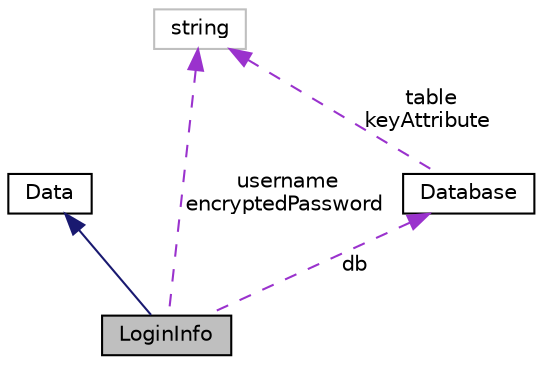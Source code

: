 digraph "LoginInfo"
{
 // LATEX_PDF_SIZE
  edge [fontname="Helvetica",fontsize="10",labelfontname="Helvetica",labelfontsize="10"];
  node [fontname="Helvetica",fontsize="10",shape=record];
  Node1 [label="LoginInfo",height=0.2,width=0.4,color="black", fillcolor="grey75", style="filled", fontcolor="black",tooltip="User information handling."];
  Node2 -> Node1 [dir="back",color="midnightblue",fontsize="10",style="solid"];
  Node2 [label="Data",height=0.2,width=0.4,color="black", fillcolor="white", style="filled",URL="$classData.html",tooltip="Data object interface."];
  Node3 -> Node1 [dir="back",color="darkorchid3",fontsize="10",style="dashed",label=" username\nencryptedPassword" ];
  Node3 [label="string",height=0.2,width=0.4,color="grey75", fillcolor="white", style="filled",tooltip=" "];
  Node4 -> Node1 [dir="back",color="darkorchid3",fontsize="10",style="dashed",label=" db" ];
  Node4 [label="Database",height=0.2,width=0.4,color="black", fillcolor="white", style="filled",URL="$classDatabase.html",tooltip="Storage and retrieval of SQL data."];
  Node3 -> Node4 [dir="back",color="darkorchid3",fontsize="10",style="dashed",label=" table\nkeyAttribute" ];
}
